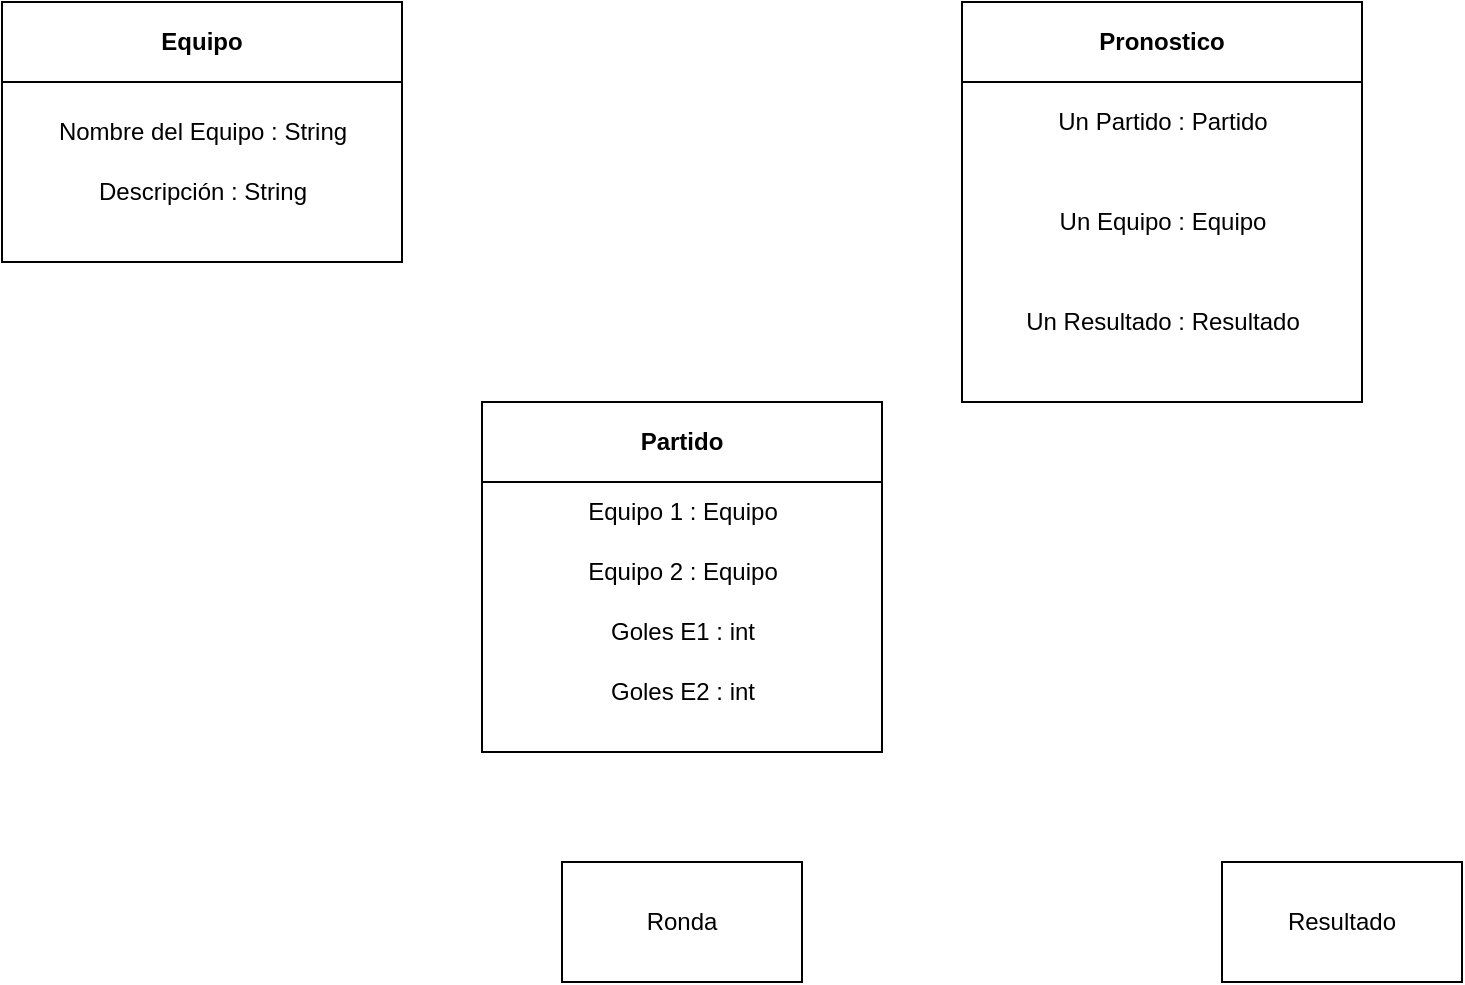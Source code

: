 <mxfile version="21.0.6" type="github">
  <diagram name="Página-1" id="ASxa3IMtpb7CEO20rV-t">
    <mxGraphModel dx="1386" dy="788" grid="1" gridSize="10" guides="1" tooltips="1" connect="1" arrows="1" fold="1" page="1" pageScale="1" pageWidth="827" pageHeight="1169" math="0" shadow="0">
      <root>
        <mxCell id="0" />
        <mxCell id="1" parent="0" />
        <mxCell id="Up4gpdICSQP2iPx-IB4q-4" value="Ronda" style="rounded=0;whiteSpace=wrap;html=1;" vertex="1" parent="1">
          <mxGeometry x="320" y="470" width="120" height="60" as="geometry" />
        </mxCell>
        <mxCell id="Up4gpdICSQP2iPx-IB4q-5" value="Resultado" style="rounded=0;whiteSpace=wrap;html=1;" vertex="1" parent="1">
          <mxGeometry x="650" y="470" width="120" height="60" as="geometry" />
        </mxCell>
        <mxCell id="Up4gpdICSQP2iPx-IB4q-6" value="Equipo" style="swimlane;whiteSpace=wrap;html=1;startSize=40;" vertex="1" parent="1">
          <mxGeometry x="40" y="40" width="200" height="130" as="geometry" />
        </mxCell>
        <mxCell id="Up4gpdICSQP2iPx-IB4q-13" value="Descripción : String" style="text;html=1;align=center;verticalAlign=middle;resizable=0;points=[];autosize=1;strokeColor=none;fillColor=none;" vertex="1" parent="Up4gpdICSQP2iPx-IB4q-6">
          <mxGeometry x="35" y="80" width="130" height="30" as="geometry" />
        </mxCell>
        <mxCell id="Up4gpdICSQP2iPx-IB4q-12" value="Nombre del Equipo : String" style="text;html=1;align=center;verticalAlign=middle;resizable=0;points=[];autosize=1;strokeColor=none;fillColor=none;" vertex="1" parent="Up4gpdICSQP2iPx-IB4q-6">
          <mxGeometry x="15" y="50" width="170" height="30" as="geometry" />
        </mxCell>
        <mxCell id="Up4gpdICSQP2iPx-IB4q-14" value="Partido" style="swimlane;whiteSpace=wrap;html=1;startSize=40;" vertex="1" parent="1">
          <mxGeometry x="280" y="240" width="200" height="175" as="geometry" />
        </mxCell>
        <mxCell id="Up4gpdICSQP2iPx-IB4q-16" value="Equipo 2 : Equipo" style="text;html=1;align=center;verticalAlign=middle;resizable=0;points=[];autosize=1;strokeColor=none;fillColor=none;" vertex="1" parent="Up4gpdICSQP2iPx-IB4q-14">
          <mxGeometry x="40" y="70" width="120" height="30" as="geometry" />
        </mxCell>
        <mxCell id="Up4gpdICSQP2iPx-IB4q-15" value="Equipo 1 : Equipo" style="text;html=1;align=center;verticalAlign=middle;resizable=0;points=[];autosize=1;strokeColor=none;fillColor=none;" vertex="1" parent="Up4gpdICSQP2iPx-IB4q-14">
          <mxGeometry x="40" y="40" width="120" height="30" as="geometry" />
        </mxCell>
        <mxCell id="Up4gpdICSQP2iPx-IB4q-17" value="Goles E1 : int" style="text;html=1;align=center;verticalAlign=middle;resizable=0;points=[];autosize=1;strokeColor=none;fillColor=none;" vertex="1" parent="Up4gpdICSQP2iPx-IB4q-14">
          <mxGeometry x="50" y="100" width="100" height="30" as="geometry" />
        </mxCell>
        <mxCell id="Up4gpdICSQP2iPx-IB4q-18" value="Goles E2 : int" style="text;html=1;align=center;verticalAlign=middle;resizable=0;points=[];autosize=1;strokeColor=none;fillColor=none;" vertex="1" parent="Up4gpdICSQP2iPx-IB4q-14">
          <mxGeometry x="50" y="130" width="100" height="30" as="geometry" />
        </mxCell>
        <mxCell id="Up4gpdICSQP2iPx-IB4q-19" value="Pronostico" style="swimlane;whiteSpace=wrap;html=1;startSize=40;" vertex="1" parent="1">
          <mxGeometry x="520" y="40" width="200" height="200" as="geometry" />
        </mxCell>
        <mxCell id="Up4gpdICSQP2iPx-IB4q-20" value="Un Partido : Partido" style="text;html=1;align=center;verticalAlign=middle;resizable=0;points=[];autosize=1;strokeColor=none;fillColor=none;" vertex="1" parent="1">
          <mxGeometry x="555" y="85" width="130" height="30" as="geometry" />
        </mxCell>
        <mxCell id="Up4gpdICSQP2iPx-IB4q-21" value="Un Equipo : Equipo" style="text;html=1;align=center;verticalAlign=middle;resizable=0;points=[];autosize=1;strokeColor=none;fillColor=none;" vertex="1" parent="1">
          <mxGeometry x="555" y="135" width="130" height="30" as="geometry" />
        </mxCell>
        <mxCell id="Up4gpdICSQP2iPx-IB4q-24" value="Un Resultado : Resultado" style="text;html=1;align=center;verticalAlign=middle;resizable=0;points=[];autosize=1;strokeColor=none;fillColor=none;" vertex="1" parent="1">
          <mxGeometry x="540" y="185" width="160" height="30" as="geometry" />
        </mxCell>
      </root>
    </mxGraphModel>
  </diagram>
</mxfile>
